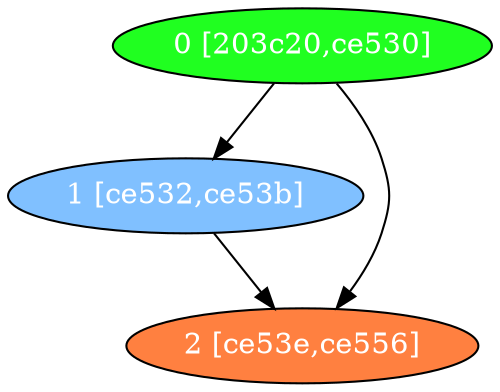 diGraph libnss3{
	libnss3_0  [style=filled fillcolor="#20FF20" fontcolor="#ffffff" shape=oval label="0 [203c20,ce530]"]
	libnss3_1  [style=filled fillcolor="#80C0FF" fontcolor="#ffffff" shape=oval label="1 [ce532,ce53b]"]
	libnss3_2  [style=filled fillcolor="#FF8040" fontcolor="#ffffff" shape=oval label="2 [ce53e,ce556]"]

	libnss3_0 -> libnss3_1
	libnss3_0 -> libnss3_2
	libnss3_1 -> libnss3_2
}